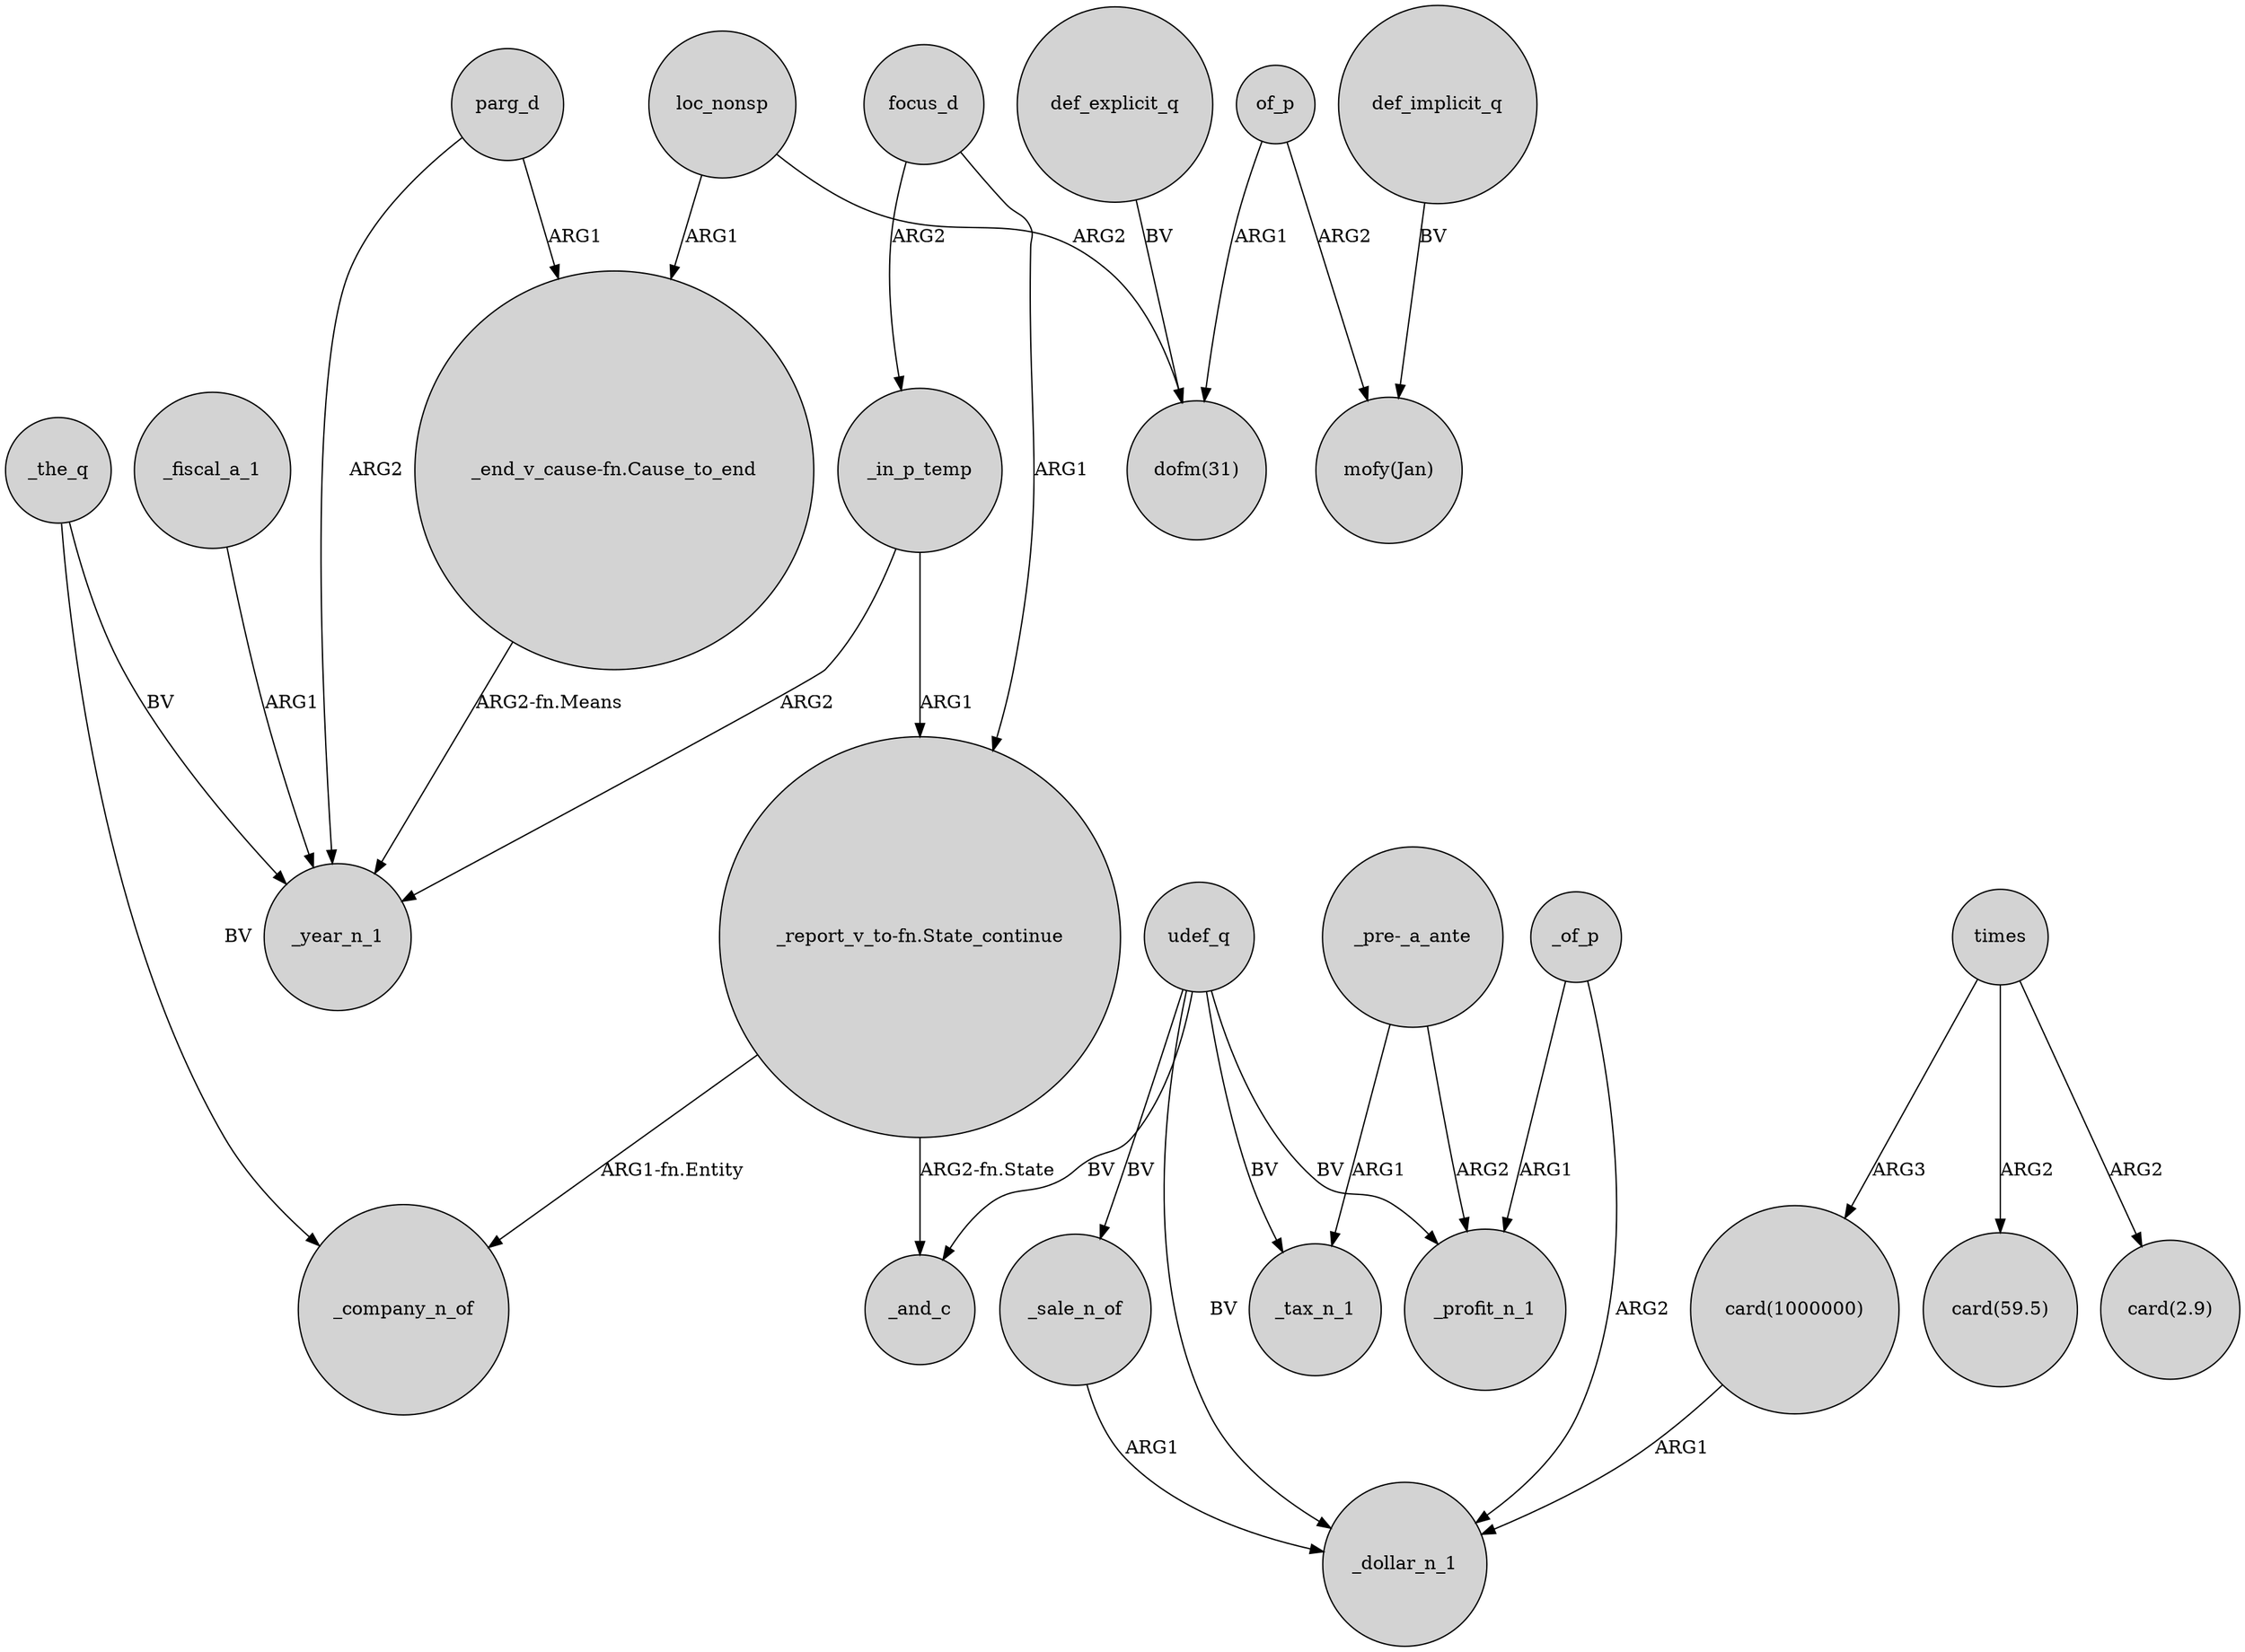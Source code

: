 digraph {
	node [shape=circle style=filled]
	parg_d -> "_end_v_cause-fn.Cause_to_end" [label=ARG1]
	"_report_v_to-fn.State_continue" -> _company_n_of [label="ARG1-fn.Entity"]
	_fiscal_a_1 -> _year_n_1 [label=ARG1]
	"_pre-_a_ante" -> _profit_n_1 [label=ARG2]
	of_p -> "mofy(Jan)" [label=ARG2]
	udef_q -> _tax_n_1 [label=BV]
	"_end_v_cause-fn.Cause_to_end" -> _year_n_1 [label="ARG2-fn.Means"]
	times -> "card(59.5)" [label=ARG2]
	times -> "card(1000000)" [label=ARG3]
	udef_q -> _profit_n_1 [label=BV]
	"_report_v_to-fn.State_continue" -> _and_c [label="ARG2-fn.State"]
	udef_q -> _sale_n_of [label=BV]
	of_p -> "dofm(31)" [label=ARG1]
	udef_q -> _and_c [label=BV]
	times -> "card(2.9)" [label=ARG2]
	_the_q -> _year_n_1 [label=BV]
	_of_p -> _profit_n_1 [label=ARG1]
	udef_q -> _dollar_n_1 [label=BV]
	"card(1000000)" -> _dollar_n_1 [label=ARG1]
	loc_nonsp -> "_end_v_cause-fn.Cause_to_end" [label=ARG1]
	focus_d -> _in_p_temp [label=ARG2]
	focus_d -> "_report_v_to-fn.State_continue" [label=ARG1]
	def_explicit_q -> "dofm(31)" [label=BV]
	"_pre-_a_ante" -> _tax_n_1 [label=ARG1]
	_in_p_temp -> _year_n_1 [label=ARG2]
	loc_nonsp -> "dofm(31)" [label=ARG2]
	parg_d -> _year_n_1 [label=ARG2]
	_of_p -> _dollar_n_1 [label=ARG2]
	def_implicit_q -> "mofy(Jan)" [label=BV]
	_sale_n_of -> _dollar_n_1 [label=ARG1]
	_in_p_temp -> "_report_v_to-fn.State_continue" [label=ARG1]
	_the_q -> _company_n_of [label=BV]
}

